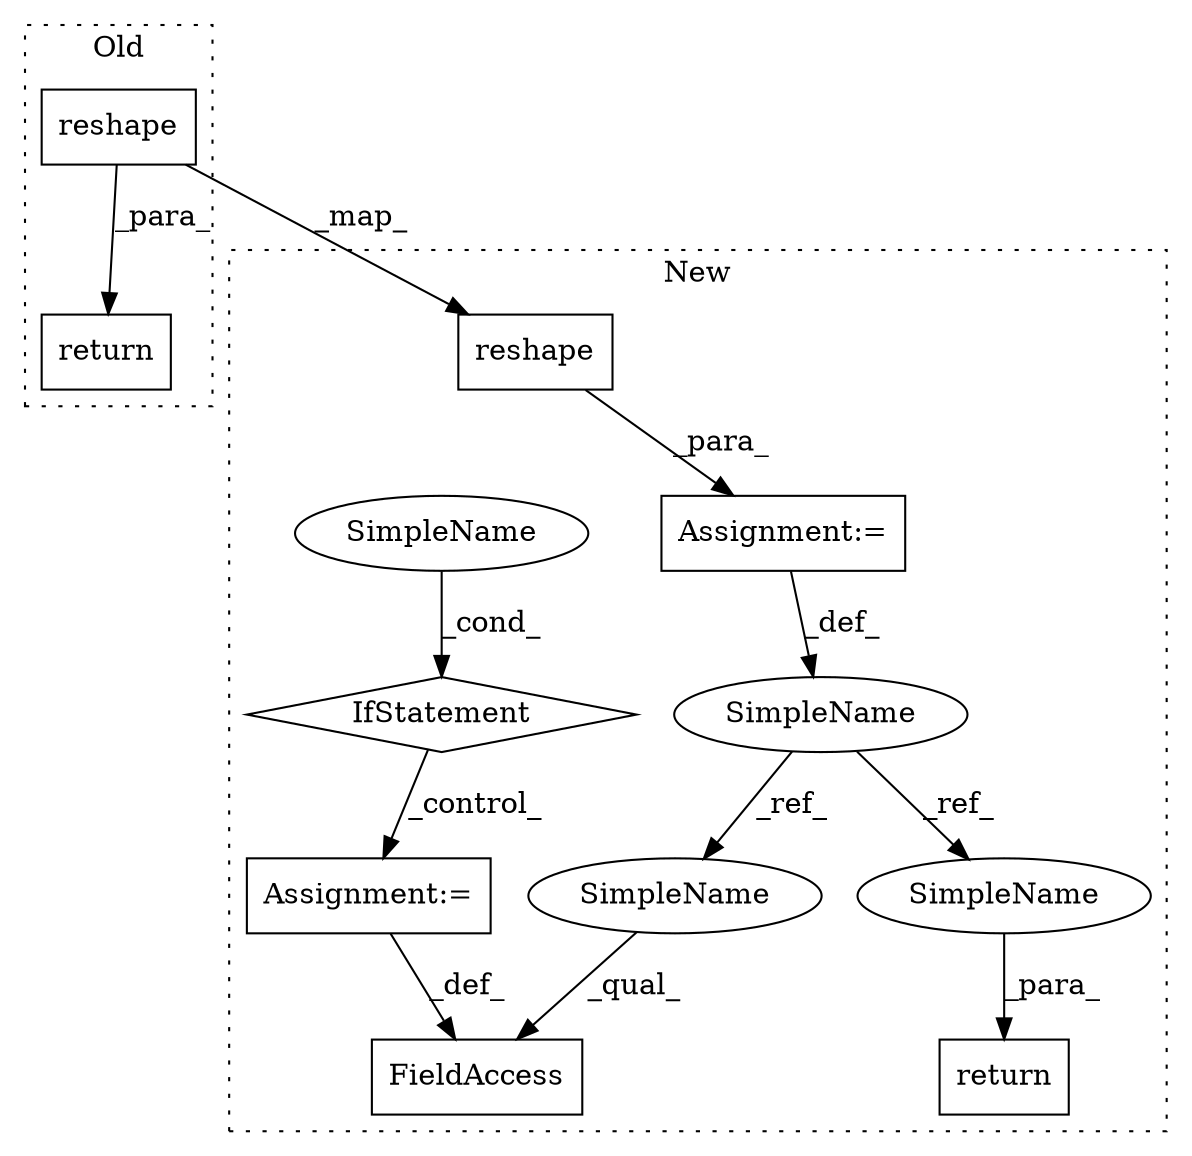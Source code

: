 digraph G {
subgraph cluster0 {
1 [label="reshape" a="32" s="13994,14009" l="8,1" shape="box"];
5 [label="return" a="41" s="13973" l="7" shape="box"];
label = "Old";
style="dotted";
}
subgraph cluster1 {
2 [label="reshape" a="32" s="14320,14335" l="8,1" shape="box"];
3 [label="Assignment:=" a="7" s="14305" l="1" shape="box"];
4 [label="return" a="41" s="14412" l="7" shape="box"];
6 [label="SimpleName" a="42" s="14304" l="1" shape="ellipse"];
7 [label="FieldAccess" a="22" s="14380" l="14" shape="box"];
8 [label="Assignment:=" a="7" s="14394" l="1" shape="box"];
9 [label="SimpleName" a="42" s="" l="" shape="ellipse"];
10 [label="IfStatement" a="25" s="14342,14370" l="4,2" shape="diamond"];
11 [label="SimpleName" a="42" s="14380" l="1" shape="ellipse"];
12 [label="SimpleName" a="42" s="14419" l="1" shape="ellipse"];
label = "New";
style="dotted";
}
1 -> 5 [label="_para_"];
1 -> 2 [label="_map_"];
2 -> 3 [label="_para_"];
3 -> 6 [label="_def_"];
6 -> 12 [label="_ref_"];
6 -> 11 [label="_ref_"];
8 -> 7 [label="_def_"];
9 -> 10 [label="_cond_"];
10 -> 8 [label="_control_"];
11 -> 7 [label="_qual_"];
12 -> 4 [label="_para_"];
}